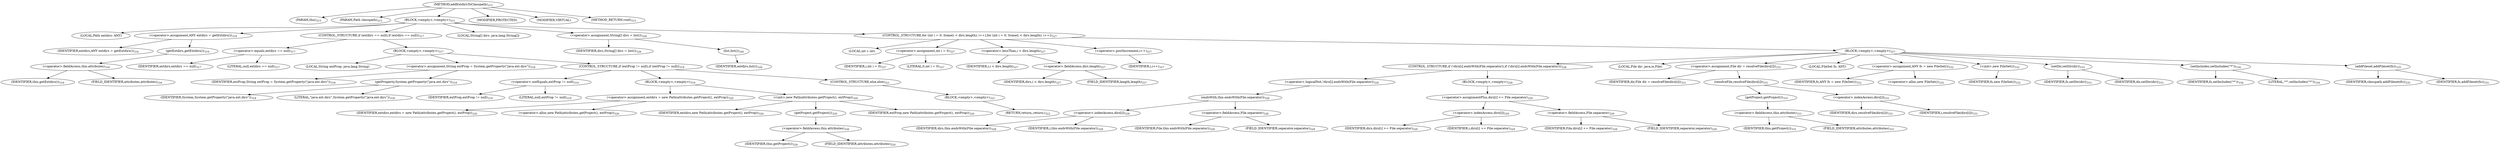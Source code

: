 digraph "addExtdirsToClasspath" {  
"794" [label = <(METHOD,addExtdirsToClasspath)<SUB>315</SUB>> ]
"795" [label = <(PARAM,this)<SUB>315</SUB>> ]
"796" [label = <(PARAM,Path classpath)<SUB>315</SUB>> ]
"797" [label = <(BLOCK,&lt;empty&gt;,&lt;empty&gt;)<SUB>315</SUB>> ]
"24" [label = <(LOCAL,Path extdirs: ANY)> ]
"798" [label = <(&lt;operator&gt;.assignment,ANY extdirs = getExtdirs())<SUB>316</SUB>> ]
"799" [label = <(IDENTIFIER,extdirs,ANY extdirs = getExtdirs())<SUB>316</SUB>> ]
"800" [label = <(getExtdirs,getExtdirs())<SUB>316</SUB>> ]
"801" [label = <(&lt;operator&gt;.fieldAccess,this.attributes)<SUB>316</SUB>> ]
"802" [label = <(IDENTIFIER,this,getExtdirs())<SUB>316</SUB>> ]
"803" [label = <(FIELD_IDENTIFIER,attributes,attributes)<SUB>316</SUB>> ]
"804" [label = <(CONTROL_STRUCTURE,if (extdirs == null),if (extdirs == null))<SUB>317</SUB>> ]
"805" [label = <(&lt;operator&gt;.equals,extdirs == null)<SUB>317</SUB>> ]
"806" [label = <(IDENTIFIER,extdirs,extdirs == null)<SUB>317</SUB>> ]
"807" [label = <(LITERAL,null,extdirs == null)<SUB>317</SUB>> ]
"808" [label = <(BLOCK,&lt;empty&gt;,&lt;empty&gt;)<SUB>317</SUB>> ]
"809" [label = <(LOCAL,String extProp: java.lang.String)> ]
"810" [label = <(&lt;operator&gt;.assignment,String extProp = System.getProperty(&quot;java.ext.dirs&quot;))<SUB>318</SUB>> ]
"811" [label = <(IDENTIFIER,extProp,String extProp = System.getProperty(&quot;java.ext.dirs&quot;))<SUB>318</SUB>> ]
"812" [label = <(getProperty,System.getProperty(&quot;java.ext.dirs&quot;))<SUB>318</SUB>> ]
"813" [label = <(IDENTIFIER,System,System.getProperty(&quot;java.ext.dirs&quot;))<SUB>318</SUB>> ]
"814" [label = <(LITERAL,&quot;java.ext.dirs&quot;,System.getProperty(&quot;java.ext.dirs&quot;))<SUB>318</SUB>> ]
"815" [label = <(CONTROL_STRUCTURE,if (extProp != null),if (extProp != null))<SUB>319</SUB>> ]
"816" [label = <(&lt;operator&gt;.notEquals,extProp != null)<SUB>319</SUB>> ]
"817" [label = <(IDENTIFIER,extProp,extProp != null)<SUB>319</SUB>> ]
"818" [label = <(LITERAL,null,extProp != null)<SUB>319</SUB>> ]
"819" [label = <(BLOCK,&lt;empty&gt;,&lt;empty&gt;)<SUB>319</SUB>> ]
"820" [label = <(&lt;operator&gt;.assignment,extdirs = new Path(attributes.getProject(), extProp))<SUB>320</SUB>> ]
"821" [label = <(IDENTIFIER,extdirs,extdirs = new Path(attributes.getProject(), extProp))<SUB>320</SUB>> ]
"822" [label = <(&lt;operator&gt;.alloc,new Path(attributes.getProject(), extProp))<SUB>320</SUB>> ]
"823" [label = <(&lt;init&gt;,new Path(attributes.getProject(), extProp))<SUB>320</SUB>> ]
"23" [label = <(IDENTIFIER,extdirs,new Path(attributes.getProject(), extProp))<SUB>320</SUB>> ]
"824" [label = <(getProject,getProject())<SUB>320</SUB>> ]
"825" [label = <(&lt;operator&gt;.fieldAccess,this.attributes)<SUB>320</SUB>> ]
"826" [label = <(IDENTIFIER,this,getProject())<SUB>320</SUB>> ]
"827" [label = <(FIELD_IDENTIFIER,attributes,attributes)<SUB>320</SUB>> ]
"828" [label = <(IDENTIFIER,extProp,new Path(attributes.getProject(), extProp))<SUB>320</SUB>> ]
"829" [label = <(CONTROL_STRUCTURE,else,else)<SUB>321</SUB>> ]
"830" [label = <(BLOCK,&lt;empty&gt;,&lt;empty&gt;)<SUB>321</SUB>> ]
"831" [label = <(RETURN,return;,return;)<SUB>322</SUB>> ]
"832" [label = <(LOCAL,String[] dirs: java.lang.String[])> ]
"833" [label = <(&lt;operator&gt;.assignment,String[] dirs = list())<SUB>326</SUB>> ]
"834" [label = <(IDENTIFIER,dirs,String[] dirs = list())<SUB>326</SUB>> ]
"835" [label = <(list,list())<SUB>326</SUB>> ]
"836" [label = <(IDENTIFIER,extdirs,list())<SUB>326</SUB>> ]
"837" [label = <(CONTROL_STRUCTURE,for (int i = 0; Some(i &lt; dirs.length); i++),for (int i = 0; Some(i &lt; dirs.length); i++))<SUB>327</SUB>> ]
"838" [label = <(LOCAL,int i: int)> ]
"839" [label = <(&lt;operator&gt;.assignment,int i = 0)<SUB>327</SUB>> ]
"840" [label = <(IDENTIFIER,i,int i = 0)<SUB>327</SUB>> ]
"841" [label = <(LITERAL,0,int i = 0)<SUB>327</SUB>> ]
"842" [label = <(&lt;operator&gt;.lessThan,i &lt; dirs.length)<SUB>327</SUB>> ]
"843" [label = <(IDENTIFIER,i,i &lt; dirs.length)<SUB>327</SUB>> ]
"844" [label = <(&lt;operator&gt;.fieldAccess,dirs.length)<SUB>327</SUB>> ]
"845" [label = <(IDENTIFIER,dirs,i &lt; dirs.length)<SUB>327</SUB>> ]
"846" [label = <(FIELD_IDENTIFIER,length,length)<SUB>327</SUB>> ]
"847" [label = <(&lt;operator&gt;.postIncrement,i++)<SUB>327</SUB>> ]
"848" [label = <(IDENTIFIER,i,i++)<SUB>327</SUB>> ]
"849" [label = <(BLOCK,&lt;empty&gt;,&lt;empty&gt;)<SUB>327</SUB>> ]
"850" [label = <(CONTROL_STRUCTURE,if (!dirs[i].endsWith(File.separator)),if (!dirs[i].endsWith(File.separator)))<SUB>328</SUB>> ]
"851" [label = <(&lt;operator&gt;.logicalNot,!dirs[i].endsWith(File.separator))<SUB>328</SUB>> ]
"852" [label = <(endsWith,this.endsWith(File.separator))<SUB>328</SUB>> ]
"853" [label = <(&lt;operator&gt;.indexAccess,dirs[i])<SUB>328</SUB>> ]
"854" [label = <(IDENTIFIER,dirs,this.endsWith(File.separator))<SUB>328</SUB>> ]
"855" [label = <(IDENTIFIER,i,this.endsWith(File.separator))<SUB>328</SUB>> ]
"856" [label = <(&lt;operator&gt;.fieldAccess,File.separator)<SUB>328</SUB>> ]
"857" [label = <(IDENTIFIER,File,this.endsWith(File.separator))<SUB>328</SUB>> ]
"858" [label = <(FIELD_IDENTIFIER,separator,separator)<SUB>328</SUB>> ]
"859" [label = <(BLOCK,&lt;empty&gt;,&lt;empty&gt;)<SUB>328</SUB>> ]
"860" [label = <(&lt;operator&gt;.assignmentPlus,dirs[i] += File.separator)<SUB>329</SUB>> ]
"861" [label = <(&lt;operator&gt;.indexAccess,dirs[i])<SUB>329</SUB>> ]
"862" [label = <(IDENTIFIER,dirs,dirs[i] += File.separator)<SUB>329</SUB>> ]
"863" [label = <(IDENTIFIER,i,dirs[i] += File.separator)<SUB>329</SUB>> ]
"864" [label = <(&lt;operator&gt;.fieldAccess,File.separator)<SUB>329</SUB>> ]
"865" [label = <(IDENTIFIER,File,dirs[i] += File.separator)<SUB>329</SUB>> ]
"866" [label = <(FIELD_IDENTIFIER,separator,separator)<SUB>329</SUB>> ]
"867" [label = <(LOCAL,File dir: java.io.File)> ]
"868" [label = <(&lt;operator&gt;.assignment,File dir = resolveFile(dirs[i]))<SUB>331</SUB>> ]
"869" [label = <(IDENTIFIER,dir,File dir = resolveFile(dirs[i]))<SUB>331</SUB>> ]
"870" [label = <(resolveFile,resolveFile(dirs[i]))<SUB>331</SUB>> ]
"871" [label = <(getProject,getProject())<SUB>331</SUB>> ]
"872" [label = <(&lt;operator&gt;.fieldAccess,this.attributes)<SUB>331</SUB>> ]
"873" [label = <(IDENTIFIER,this,getProject())<SUB>331</SUB>> ]
"874" [label = <(FIELD_IDENTIFIER,attributes,attributes)<SUB>331</SUB>> ]
"875" [label = <(&lt;operator&gt;.indexAccess,dirs[i])<SUB>331</SUB>> ]
"876" [label = <(IDENTIFIER,dirs,resolveFile(dirs[i]))<SUB>331</SUB>> ]
"877" [label = <(IDENTIFIER,i,resolveFile(dirs[i]))<SUB>331</SUB>> ]
"26" [label = <(LOCAL,FileSet fs: ANY)> ]
"878" [label = <(&lt;operator&gt;.assignment,ANY fs = new FileSet())<SUB>332</SUB>> ]
"879" [label = <(IDENTIFIER,fs,ANY fs = new FileSet())<SUB>332</SUB>> ]
"880" [label = <(&lt;operator&gt;.alloc,new FileSet())<SUB>332</SUB>> ]
"881" [label = <(&lt;init&gt;,new FileSet())<SUB>332</SUB>> ]
"25" [label = <(IDENTIFIER,fs,new FileSet())<SUB>332</SUB>> ]
"882" [label = <(setDir,setDir(dir))<SUB>333</SUB>> ]
"883" [label = <(IDENTIFIER,fs,setDir(dir))<SUB>333</SUB>> ]
"884" [label = <(IDENTIFIER,dir,setDir(dir))<SUB>333</SUB>> ]
"885" [label = <(setIncludes,setIncludes(&quot;*&quot;))<SUB>334</SUB>> ]
"886" [label = <(IDENTIFIER,fs,setIncludes(&quot;*&quot;))<SUB>334</SUB>> ]
"887" [label = <(LITERAL,&quot;*&quot;,setIncludes(&quot;*&quot;))<SUB>334</SUB>> ]
"888" [label = <(addFileset,addFileset(fs))<SUB>335</SUB>> ]
"889" [label = <(IDENTIFIER,classpath,addFileset(fs))<SUB>335</SUB>> ]
"890" [label = <(IDENTIFIER,fs,addFileset(fs))<SUB>335</SUB>> ]
"891" [label = <(MODIFIER,PROTECTED)> ]
"892" [label = <(MODIFIER,VIRTUAL)> ]
"893" [label = <(METHOD_RETURN,void)<SUB>315</SUB>> ]
  "794" -> "795" 
  "794" -> "796" 
  "794" -> "797" 
  "794" -> "891" 
  "794" -> "892" 
  "794" -> "893" 
  "797" -> "24" 
  "797" -> "798" 
  "797" -> "804" 
  "797" -> "832" 
  "797" -> "833" 
  "797" -> "837" 
  "798" -> "799" 
  "798" -> "800" 
  "800" -> "801" 
  "801" -> "802" 
  "801" -> "803" 
  "804" -> "805" 
  "804" -> "808" 
  "805" -> "806" 
  "805" -> "807" 
  "808" -> "809" 
  "808" -> "810" 
  "808" -> "815" 
  "810" -> "811" 
  "810" -> "812" 
  "812" -> "813" 
  "812" -> "814" 
  "815" -> "816" 
  "815" -> "819" 
  "815" -> "829" 
  "816" -> "817" 
  "816" -> "818" 
  "819" -> "820" 
  "819" -> "823" 
  "820" -> "821" 
  "820" -> "822" 
  "823" -> "23" 
  "823" -> "824" 
  "823" -> "828" 
  "824" -> "825" 
  "825" -> "826" 
  "825" -> "827" 
  "829" -> "830" 
  "830" -> "831" 
  "833" -> "834" 
  "833" -> "835" 
  "835" -> "836" 
  "837" -> "838" 
  "837" -> "839" 
  "837" -> "842" 
  "837" -> "847" 
  "837" -> "849" 
  "839" -> "840" 
  "839" -> "841" 
  "842" -> "843" 
  "842" -> "844" 
  "844" -> "845" 
  "844" -> "846" 
  "847" -> "848" 
  "849" -> "850" 
  "849" -> "867" 
  "849" -> "868" 
  "849" -> "26" 
  "849" -> "878" 
  "849" -> "881" 
  "849" -> "882" 
  "849" -> "885" 
  "849" -> "888" 
  "850" -> "851" 
  "850" -> "859" 
  "851" -> "852" 
  "852" -> "853" 
  "852" -> "856" 
  "853" -> "854" 
  "853" -> "855" 
  "856" -> "857" 
  "856" -> "858" 
  "859" -> "860" 
  "860" -> "861" 
  "860" -> "864" 
  "861" -> "862" 
  "861" -> "863" 
  "864" -> "865" 
  "864" -> "866" 
  "868" -> "869" 
  "868" -> "870" 
  "870" -> "871" 
  "870" -> "875" 
  "871" -> "872" 
  "872" -> "873" 
  "872" -> "874" 
  "875" -> "876" 
  "875" -> "877" 
  "878" -> "879" 
  "878" -> "880" 
  "881" -> "25" 
  "882" -> "883" 
  "882" -> "884" 
  "885" -> "886" 
  "885" -> "887" 
  "888" -> "889" 
  "888" -> "890" 
}
